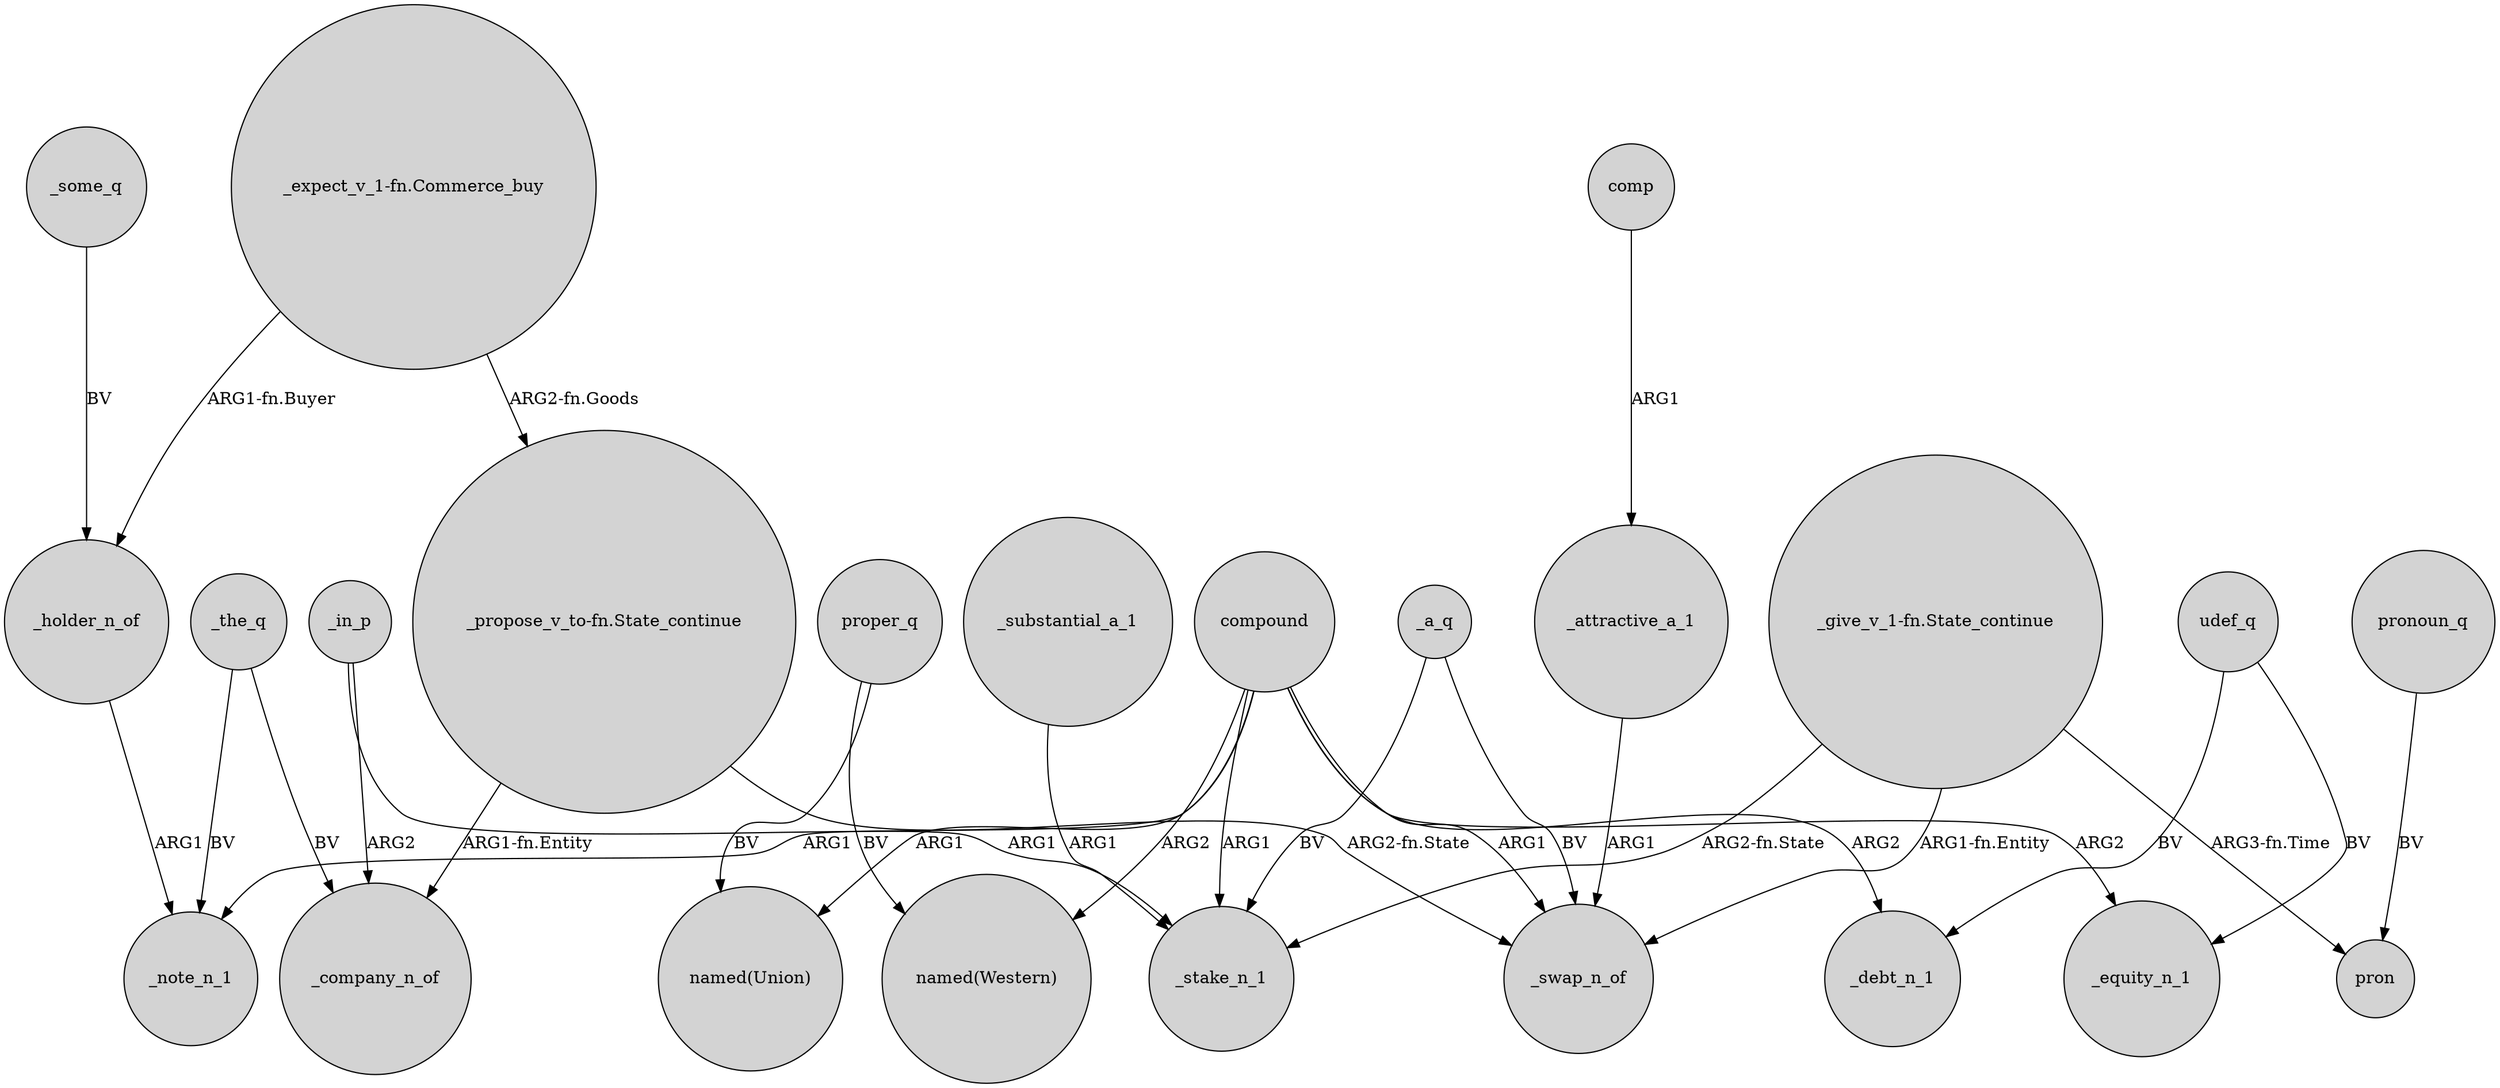 digraph {
	node [shape=circle style=filled]
	_in_p -> _company_n_of [label=ARG2]
	"_give_v_1-fn.State_continue" -> pron [label="ARG3-fn.Time"]
	compound -> "named(Union)" [label=ARG1]
	comp -> _attractive_a_1 [label=ARG1]
	"_give_v_1-fn.State_continue" -> _stake_n_1 [label="ARG2-fn.State"]
	proper_q -> "named(Western)" [label=BV]
	"_expect_v_1-fn.Commerce_buy" -> _holder_n_of [label="ARG1-fn.Buyer"]
	_holder_n_of -> _note_n_1 [label=ARG1]
	udef_q -> _equity_n_1 [label=BV]
	_a_q -> _swap_n_of [label=BV]
	compound -> _equity_n_1 [label=ARG2]
	compound -> _swap_n_of [label=ARG1]
	_the_q -> _note_n_1 [label=BV]
	pronoun_q -> pron [label=BV]
	proper_q -> "named(Union)" [label=BV]
	"_expect_v_1-fn.Commerce_buy" -> "_propose_v_to-fn.State_continue" [label="ARG2-fn.Goods"]
	udef_q -> _debt_n_1 [label=BV]
	compound -> _stake_n_1 [label=ARG1]
	compound -> _note_n_1 [label=ARG1]
	_some_q -> _holder_n_of [label=BV]
	"_propose_v_to-fn.State_continue" -> _swap_n_of [label="ARG2-fn.State"]
	compound -> _debt_n_1 [label=ARG2]
	compound -> "named(Western)" [label=ARG2]
	_substantial_a_1 -> _stake_n_1 [label=ARG1]
	_attractive_a_1 -> _swap_n_of [label=ARG1]
	"_propose_v_to-fn.State_continue" -> _company_n_of [label="ARG1-fn.Entity"]
	_the_q -> _company_n_of [label=BV]
	_in_p -> _stake_n_1 [label=ARG1]
	"_give_v_1-fn.State_continue" -> _swap_n_of [label="ARG1-fn.Entity"]
	_a_q -> _stake_n_1 [label=BV]
}
